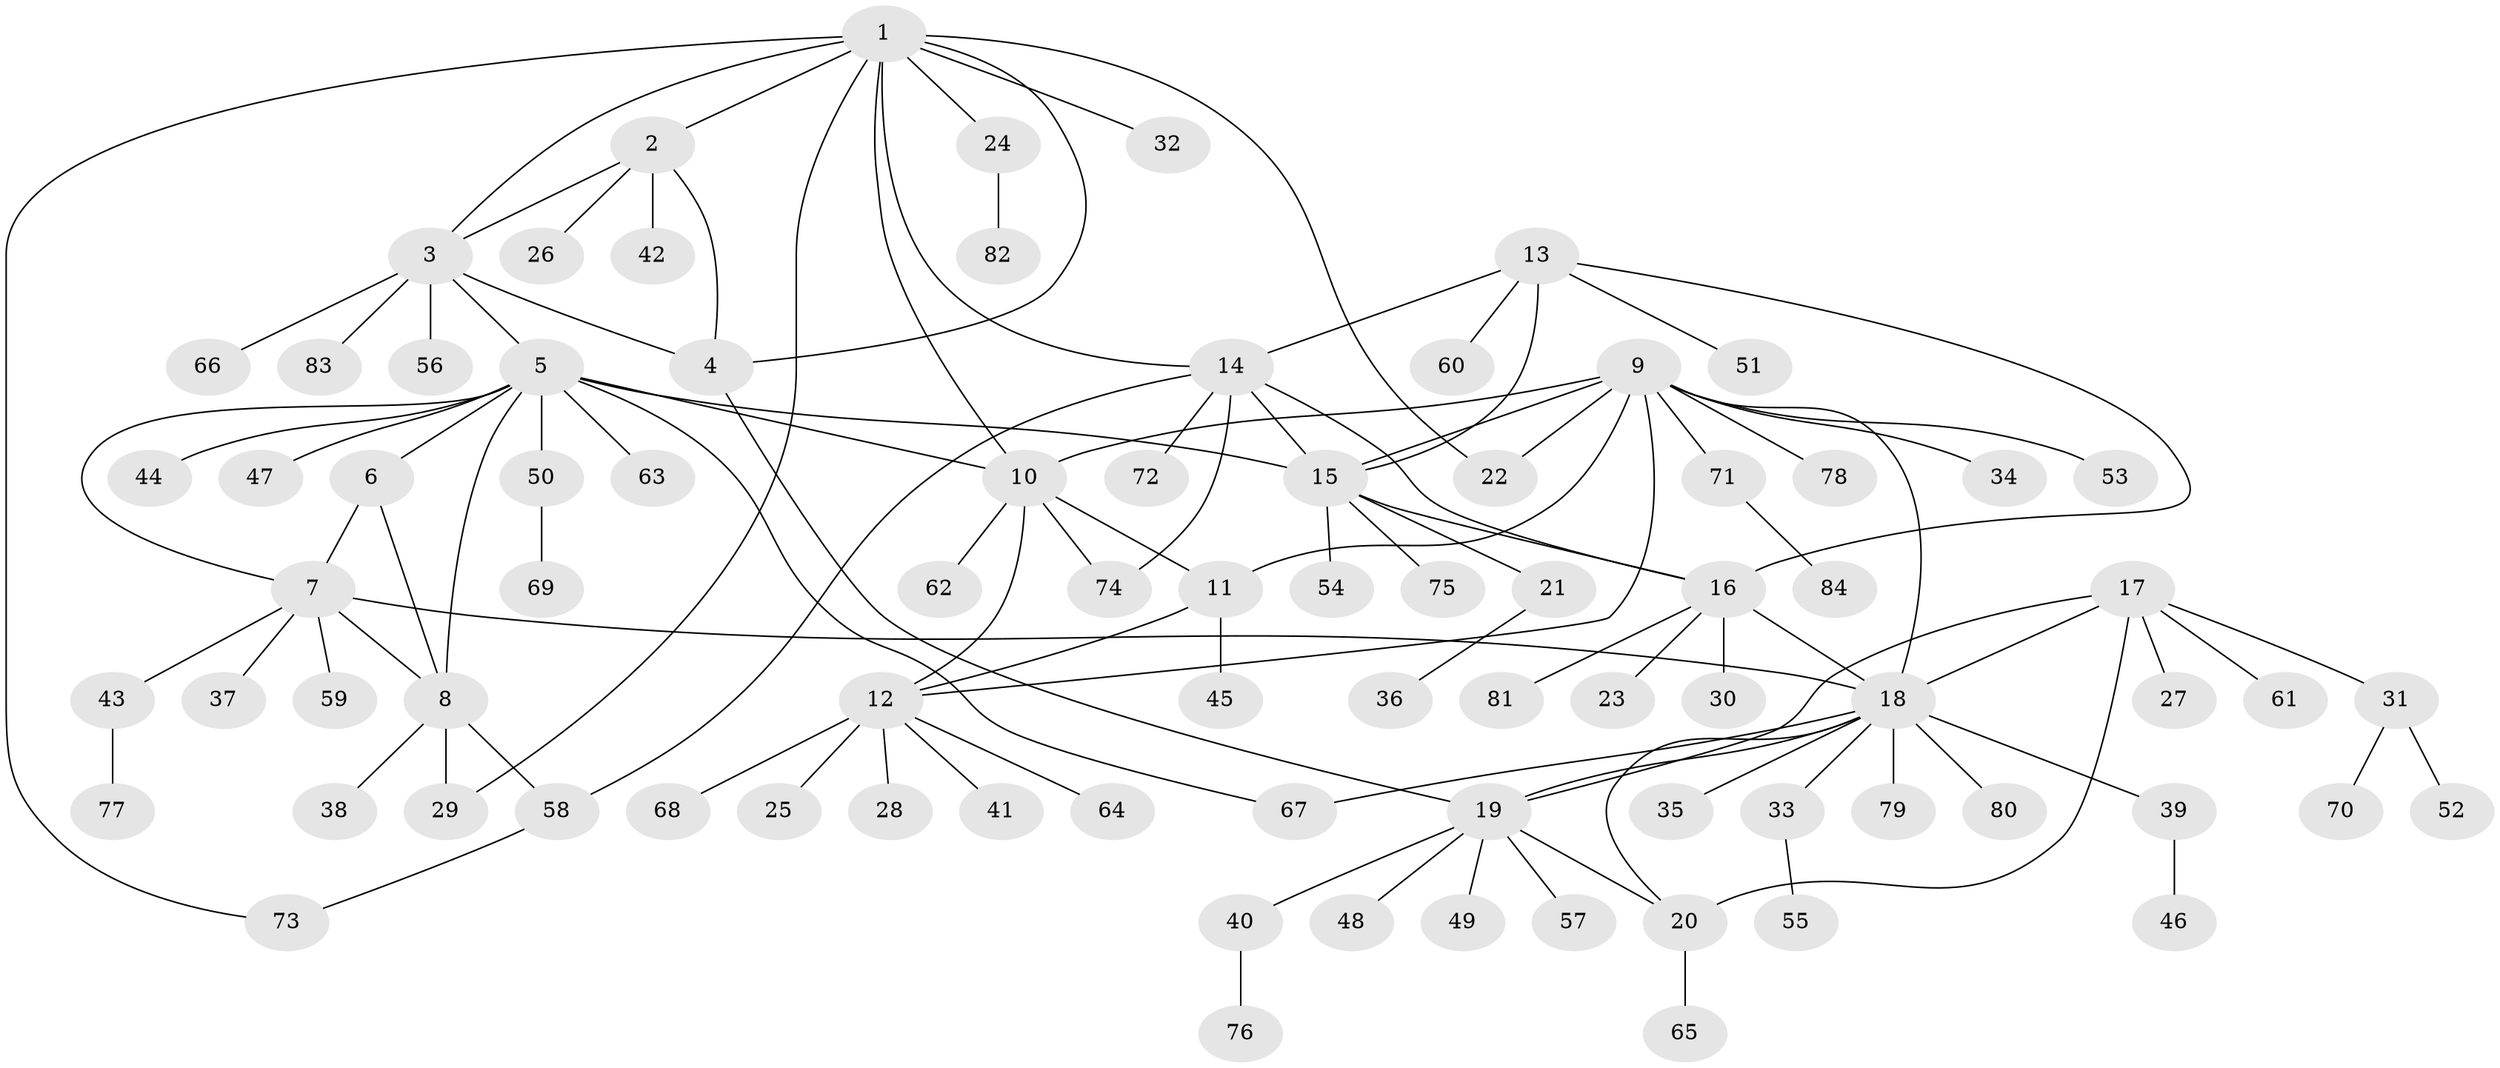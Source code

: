// Generated by graph-tools (version 1.1) at 2025/54/03/09/25 04:54:05]
// undirected, 84 vertices, 110 edges
graph export_dot {
graph [start="1"]
  node [color=gray90,style=filled];
  1;
  2;
  3;
  4;
  5;
  6;
  7;
  8;
  9;
  10;
  11;
  12;
  13;
  14;
  15;
  16;
  17;
  18;
  19;
  20;
  21;
  22;
  23;
  24;
  25;
  26;
  27;
  28;
  29;
  30;
  31;
  32;
  33;
  34;
  35;
  36;
  37;
  38;
  39;
  40;
  41;
  42;
  43;
  44;
  45;
  46;
  47;
  48;
  49;
  50;
  51;
  52;
  53;
  54;
  55;
  56;
  57;
  58;
  59;
  60;
  61;
  62;
  63;
  64;
  65;
  66;
  67;
  68;
  69;
  70;
  71;
  72;
  73;
  74;
  75;
  76;
  77;
  78;
  79;
  80;
  81;
  82;
  83;
  84;
  1 -- 2;
  1 -- 3;
  1 -- 4;
  1 -- 10;
  1 -- 14;
  1 -- 22;
  1 -- 24;
  1 -- 29;
  1 -- 32;
  1 -- 73;
  2 -- 3;
  2 -- 4;
  2 -- 26;
  2 -- 42;
  3 -- 4;
  3 -- 5;
  3 -- 56;
  3 -- 66;
  3 -- 83;
  4 -- 19;
  5 -- 6;
  5 -- 7;
  5 -- 8;
  5 -- 10;
  5 -- 15;
  5 -- 44;
  5 -- 47;
  5 -- 50;
  5 -- 63;
  5 -- 67;
  6 -- 7;
  6 -- 8;
  7 -- 8;
  7 -- 18;
  7 -- 37;
  7 -- 43;
  7 -- 59;
  8 -- 29;
  8 -- 38;
  8 -- 58;
  9 -- 10;
  9 -- 11;
  9 -- 12;
  9 -- 15;
  9 -- 18;
  9 -- 22;
  9 -- 34;
  9 -- 53;
  9 -- 71;
  9 -- 78;
  10 -- 11;
  10 -- 12;
  10 -- 62;
  10 -- 74;
  11 -- 12;
  11 -- 45;
  12 -- 25;
  12 -- 28;
  12 -- 41;
  12 -- 64;
  12 -- 68;
  13 -- 14;
  13 -- 15;
  13 -- 16;
  13 -- 51;
  13 -- 60;
  14 -- 15;
  14 -- 16;
  14 -- 58;
  14 -- 72;
  14 -- 74;
  15 -- 16;
  15 -- 21;
  15 -- 54;
  15 -- 75;
  16 -- 18;
  16 -- 23;
  16 -- 30;
  16 -- 81;
  17 -- 18;
  17 -- 19;
  17 -- 20;
  17 -- 27;
  17 -- 31;
  17 -- 61;
  18 -- 19;
  18 -- 20;
  18 -- 33;
  18 -- 35;
  18 -- 39;
  18 -- 67;
  18 -- 79;
  18 -- 80;
  19 -- 20;
  19 -- 40;
  19 -- 48;
  19 -- 49;
  19 -- 57;
  20 -- 65;
  21 -- 36;
  24 -- 82;
  31 -- 52;
  31 -- 70;
  33 -- 55;
  39 -- 46;
  40 -- 76;
  43 -- 77;
  50 -- 69;
  58 -- 73;
  71 -- 84;
}
